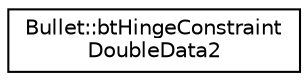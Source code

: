 digraph "Graphical Class Hierarchy"
{
  edge [fontname="Helvetica",fontsize="10",labelfontname="Helvetica",labelfontsize="10"];
  node [fontname="Helvetica",fontsize="10",shape=record];
  rankdir="LR";
  Node1 [label="Bullet::btHingeConstraint\lDoubleData2",height=0.2,width=0.4,color="black", fillcolor="white", style="filled",URL="$class_bullet_1_1bt_hinge_constraint_double_data2.html"];
}
